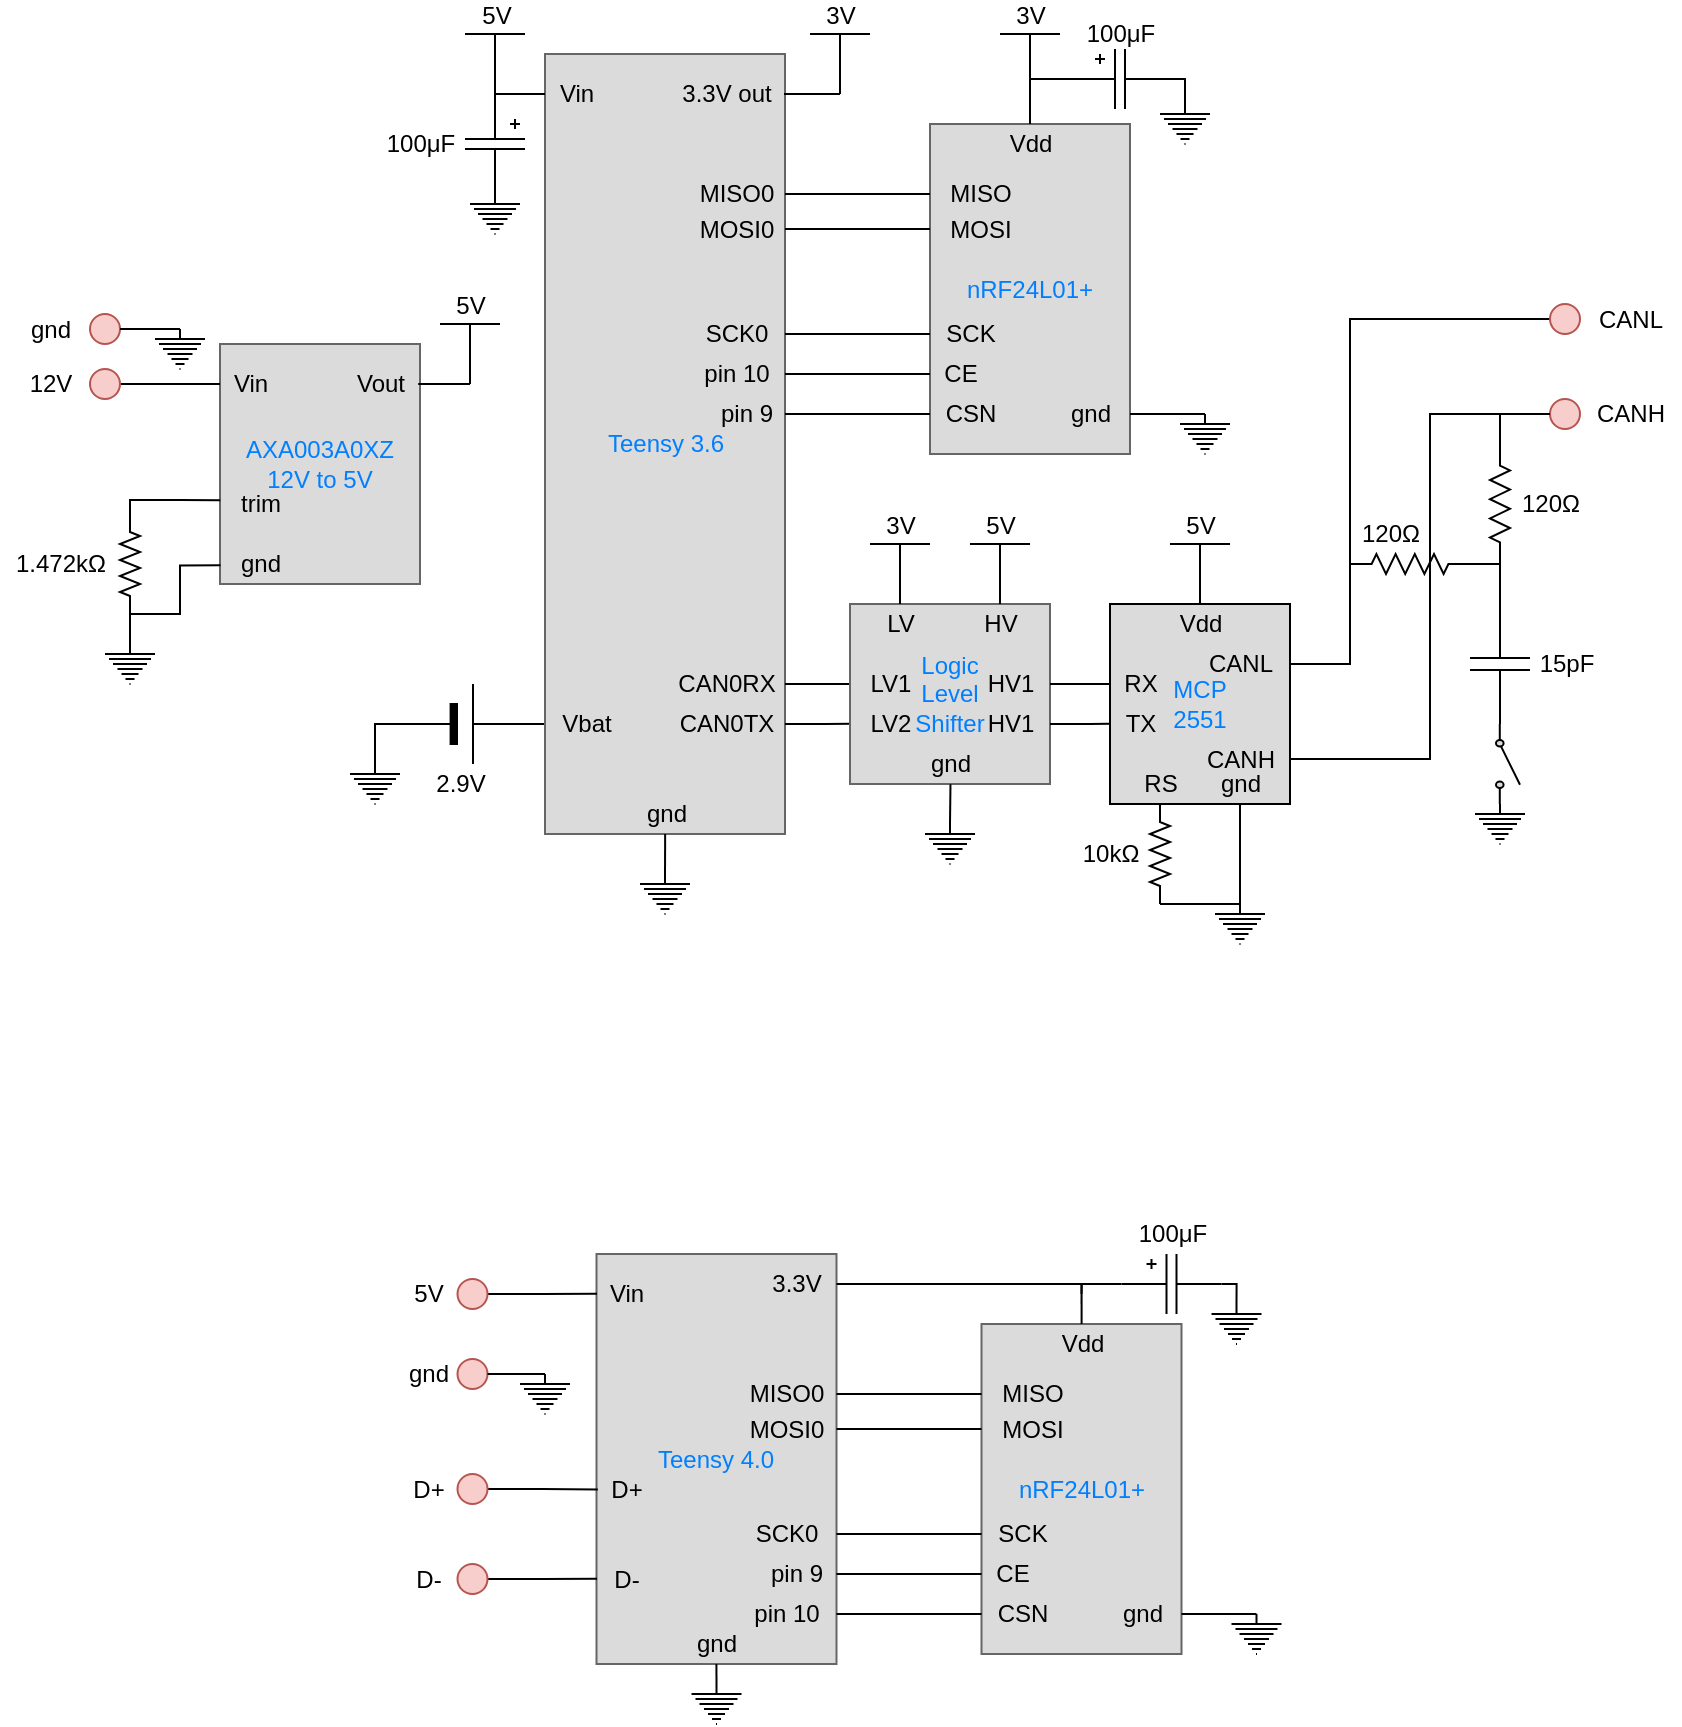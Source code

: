 <mxfile version="14.6.13" type="device"><diagram id="3bfLOZuhOCqwedGYhLki" name="Page-1"><mxGraphModel dx="2176" dy="959" grid="1" gridSize="10" guides="1" tooltips="1" connect="1" arrows="1" fold="1" page="1" pageScale="1" pageWidth="850" pageHeight="1100" math="0" shadow="0"><root><mxCell id="0"/><mxCell id="1" parent="0"/><mxCell id="SLjoavYJv7U1EhsGJixM-14" value="5V" style="text;html=1;align=center;verticalAlign=middle;resizable=0;points=[];autosize=1;strokeColor=none;" parent="1" vertex="1"><mxGeometry x="-281.25" y="830" width="30" height="20" as="geometry"/></mxCell><mxCell id="SLjoavYJv7U1EhsGJixM-17" value="Teensy 4.0" style="rounded=0;whiteSpace=wrap;html=1;strokeColor=#666666;fillColor=#DBDBDB;fontColor=#007FFF;" parent="1" vertex="1"><mxGeometry x="-181.75" y="820" width="120" height="205" as="geometry"/></mxCell><mxCell id="SLjoavYJv7U1EhsGJixM-20" value="Vin" style="text;html=1;align=center;verticalAlign=middle;resizable=0;points=[];autosize=1;strokeColor=none;" parent="1" vertex="1"><mxGeometry x="-181.75" y="830" width="30" height="20" as="geometry"/></mxCell><mxCell id="0ntg6X1GoiLsDYdqZUFI-3" style="edgeStyle=orthogonalEdgeStyle;rounded=0;orthogonalLoop=1;jettySize=auto;html=1;exitX=1;exitY=0.5;exitDx=0;exitDy=0;entryX=0.008;entryY=0.495;entryDx=0;entryDy=0;entryPerimeter=0;endArrow=none;endFill=0;" parent="1" source="SLjoavYJv7U1EhsGJixM-43" target="SLjoavYJv7U1EhsGJixM-20" edge="1"><mxGeometry relative="1" as="geometry"/></mxCell><mxCell id="SLjoavYJv7U1EhsGJixM-43" value="" style="verticalLabelPosition=bottom;shadow=0;dashed=0;align=center;html=1;verticalAlign=top;strokeWidth=1;shape=ellipse;perimeter=ellipsePerimeter;fillColor=#f8cecc;strokeColor=#b85450;" parent="1" vertex="1"><mxGeometry x="-251.25" y="832.5" width="15" height="15" as="geometry"/></mxCell><mxCell id="SLjoavYJv7U1EhsGJixM-50" value="" style="verticalLabelPosition=bottom;shadow=0;dashed=0;align=center;html=1;verticalAlign=top;strokeWidth=1;shape=ellipse;perimeter=ellipsePerimeter;fillColor=#f8cecc;strokeColor=#b85450;" parent="1" vertex="1"><mxGeometry x="-251.25" y="872.5" width="15" height="15" as="geometry"/></mxCell><mxCell id="SLjoavYJv7U1EhsGJixM-51" value="gnd" style="text;html=1;align=center;verticalAlign=middle;resizable=0;points=[];autosize=1;strokeColor=none;" parent="1" vertex="1"><mxGeometry x="-286.25" y="870" width="40" height="20" as="geometry"/></mxCell><mxCell id="SLjoavYJv7U1EhsGJixM-54" style="edgeStyle=orthogonalEdgeStyle;rounded=0;orthogonalLoop=1;jettySize=auto;html=1;exitX=0.5;exitY=0;exitDx=0;exitDy=0;exitPerimeter=0;entryX=1;entryY=0.5;entryDx=0;entryDy=0;endArrow=none;endFill=0;" parent="1" source="SLjoavYJv7U1EhsGJixM-52" target="SLjoavYJv7U1EhsGJixM-50" edge="1"><mxGeometry relative="1" as="geometry"><Array as="points"><mxPoint x="-207.5" y="880.5"/></Array></mxGeometry></mxCell><mxCell id="SLjoavYJv7U1EhsGJixM-52" value="" style="pointerEvents=1;verticalLabelPosition=bottom;shadow=0;dashed=0;align=center;html=1;verticalAlign=top;shape=mxgraph.electrical.signal_sources.protective_earth;direction=east;" parent="1" vertex="1"><mxGeometry x="-220" y="880" width="25" height="20" as="geometry"/></mxCell><mxCell id="0ntg6X1GoiLsDYdqZUFI-14" style="edgeStyle=orthogonalEdgeStyle;rounded=0;orthogonalLoop=1;jettySize=auto;html=1;endArrow=none;endFill=0;" parent="1" source="SLjoavYJv7U1EhsGJixM-55" edge="1"><mxGeometry relative="1" as="geometry"><mxPoint x="60.75" y="835.0" as="targetPoint"/></mxGeometry></mxCell><mxCell id="SLjoavYJv7U1EhsGJixM-55" value="3.3V" style="text;html=1;align=center;verticalAlign=middle;resizable=0;points=[];autosize=1;strokeColor=none;" parent="1" vertex="1"><mxGeometry x="-101.75" y="825" width="40" height="20" as="geometry"/></mxCell><mxCell id="SLjoavYJv7U1EhsGJixM-94" value="&lt;font&gt;nRF24L01+&lt;/font&gt;" style="rounded=0;whiteSpace=wrap;html=1;strokeColor=#666666;fillColor=#DBDBDB;fontColor=#007FFF;" parent="1" vertex="1"><mxGeometry x="10.75" y="855" width="100" height="165" as="geometry"/></mxCell><mxCell id="SLjoavYJv7U1EhsGJixM-99" value="CSN" style="text;html=1;align=center;verticalAlign=middle;resizable=0;points=[];autosize=1;strokeColor=none;fontSize=12;fontColor=#000000;" parent="1" vertex="1"><mxGeometry x="10.75" y="990" width="40" height="20" as="geometry"/></mxCell><mxCell id="SLjoavYJv7U1EhsGJixM-100" value="CE" style="text;html=1;align=center;verticalAlign=middle;resizable=0;points=[];autosize=1;strokeColor=none;fontSize=12;fontColor=#000000;" parent="1" vertex="1"><mxGeometry x="10.75" y="970" width="30" height="20" as="geometry"/></mxCell><mxCell id="SLjoavYJv7U1EhsGJixM-101" value="MOSI" style="text;html=1;align=center;verticalAlign=middle;resizable=0;points=[];autosize=1;strokeColor=none;fontSize=12;fontColor=#000000;" parent="1" vertex="1"><mxGeometry x="10.75" y="897.5" width="50" height="20" as="geometry"/></mxCell><mxCell id="SLjoavYJv7U1EhsGJixM-102" value="MISO" style="text;html=1;align=center;verticalAlign=middle;resizable=0;points=[];autosize=1;strokeColor=none;fontSize=12;fontColor=#000000;" parent="1" vertex="1"><mxGeometry x="10.75" y="880" width="50" height="20" as="geometry"/></mxCell><mxCell id="SLjoavYJv7U1EhsGJixM-145" style="edgeStyle=orthogonalEdgeStyle;rounded=0;orthogonalLoop=1;jettySize=auto;html=1;fontSize=12;fontColor=#007FFF;endArrow=none;endFill=0;" parent="1" source="SLjoavYJv7U1EhsGJixM-103" edge="1"><mxGeometry relative="1" as="geometry"><mxPoint x="60.75" y="845" as="targetPoint"/><Array as="points"><mxPoint x="60.75" y="835"/><mxPoint x="60.75" y="835"/></Array></mxGeometry></mxCell><mxCell id="SLjoavYJv7U1EhsGJixM-103" value="Vdd" style="text;html=1;align=center;verticalAlign=middle;resizable=0;points=[];autosize=1;strokeColor=none;fontSize=12;fontColor=#000000;" parent="1" vertex="1"><mxGeometry x="40.75" y="855" width="40" height="20" as="geometry"/></mxCell><mxCell id="SLjoavYJv7U1EhsGJixM-104" value="gnd" style="text;html=1;align=center;verticalAlign=middle;resizable=0;points=[];autosize=1;strokeColor=none;fontSize=12;fontColor=#000000;" parent="1" vertex="1"><mxGeometry x="70.75" y="990" width="40" height="20" as="geometry"/></mxCell><mxCell id="SLjoavYJv7U1EhsGJixM-105" value="SCK" style="text;html=1;align=center;verticalAlign=middle;resizable=0;points=[];autosize=1;strokeColor=none;fontSize=12;fontColor=#000000;" parent="1" vertex="1"><mxGeometry x="10.75" y="950" width="40" height="20" as="geometry"/></mxCell><mxCell id="SLjoavYJv7U1EhsGJixM-118" style="edgeStyle=orthogonalEdgeStyle;rounded=0;orthogonalLoop=1;jettySize=auto;html=1;entryX=0;entryY=0.5;entryDx=0;entryDy=0;entryPerimeter=0;fontSize=12;fontColor=#000000;endArrow=none;endFill=0;" parent="1" source="SLjoavYJv7U1EhsGJixM-106" target="SLjoavYJv7U1EhsGJixM-101" edge="1"><mxGeometry relative="1" as="geometry"/></mxCell><mxCell id="SLjoavYJv7U1EhsGJixM-106" value="MOSI0" style="text;html=1;align=center;verticalAlign=middle;resizable=0;points=[];autosize=1;strokeColor=none;fontSize=12;fontColor=#000000;" parent="1" vertex="1"><mxGeometry x="-111.75" y="897.5" width="50" height="20" as="geometry"/></mxCell><mxCell id="SLjoavYJv7U1EhsGJixM-117" style="edgeStyle=orthogonalEdgeStyle;rounded=0;orthogonalLoop=1;jettySize=auto;html=1;entryX=0;entryY=0.5;entryDx=0;entryDy=0;entryPerimeter=0;fontSize=12;fontColor=#000000;endArrow=none;endFill=0;" parent="1" source="SLjoavYJv7U1EhsGJixM-107" target="SLjoavYJv7U1EhsGJixM-102" edge="1"><mxGeometry relative="1" as="geometry"/></mxCell><mxCell id="SLjoavYJv7U1EhsGJixM-107" value="MISO0" style="text;html=1;align=center;verticalAlign=middle;resizable=0;points=[];autosize=1;strokeColor=none;fontSize=12;fontColor=#000000;" parent="1" vertex="1"><mxGeometry x="-111.75" y="880" width="50" height="20" as="geometry"/></mxCell><mxCell id="SLjoavYJv7U1EhsGJixM-114" style="edgeStyle=orthogonalEdgeStyle;rounded=0;orthogonalLoop=1;jettySize=auto;html=1;entryX=0;entryY=0.5;entryDx=0;entryDy=0;entryPerimeter=0;fontSize=12;fontColor=#000000;endArrow=none;endFill=0;" parent="1" source="SLjoavYJv7U1EhsGJixM-108" target="SLjoavYJv7U1EhsGJixM-105" edge="1"><mxGeometry relative="1" as="geometry"/></mxCell><mxCell id="SLjoavYJv7U1EhsGJixM-108" value="SCK0" style="text;html=1;align=center;verticalAlign=middle;resizable=0;points=[];autosize=1;strokeColor=none;fontSize=12;fontColor=#000000;" parent="1" vertex="1"><mxGeometry x="-111.75" y="950" width="50" height="20" as="geometry"/></mxCell><mxCell id="SLjoavYJv7U1EhsGJixM-113" style="edgeStyle=orthogonalEdgeStyle;rounded=0;orthogonalLoop=1;jettySize=auto;html=1;entryX=0;entryY=0.5;entryDx=0;entryDy=0;entryPerimeter=0;fontSize=12;fontColor=#000000;endArrow=none;endFill=0;" parent="1" source="SLjoavYJv7U1EhsGJixM-109" target="SLjoavYJv7U1EhsGJixM-100" edge="1"><mxGeometry relative="1" as="geometry"/></mxCell><mxCell id="SLjoavYJv7U1EhsGJixM-109" value="pin 9" style="text;html=1;align=center;verticalAlign=middle;resizable=0;points=[];autosize=1;strokeColor=none;fontSize=12;fontColor=#000000;" parent="1" vertex="1"><mxGeometry x="-101.75" y="970" width="40" height="20" as="geometry"/></mxCell><mxCell id="SLjoavYJv7U1EhsGJixM-112" style="edgeStyle=orthogonalEdgeStyle;rounded=0;orthogonalLoop=1;jettySize=auto;html=1;entryX=0;entryY=0.5;entryDx=0;entryDy=0;entryPerimeter=0;fontSize=12;fontColor=#000000;endArrow=none;endFill=0;" parent="1" source="SLjoavYJv7U1EhsGJixM-110" target="SLjoavYJv7U1EhsGJixM-99" edge="1"><mxGeometry relative="1" as="geometry"/></mxCell><mxCell id="SLjoavYJv7U1EhsGJixM-110" value="pin 10" style="text;html=1;align=center;verticalAlign=middle;resizable=0;points=[];autosize=1;strokeColor=none;fontSize=12;fontColor=#000000;" parent="1" vertex="1"><mxGeometry x="-111.75" y="990" width="50" height="20" as="geometry"/></mxCell><mxCell id="SLjoavYJv7U1EhsGJixM-123" style="edgeStyle=orthogonalEdgeStyle;rounded=0;orthogonalLoop=1;jettySize=auto;html=1;exitX=0;exitY=0.5;exitDx=0;exitDy=0;exitPerimeter=0;entryX=0.5;entryY=0;entryDx=0;entryDy=0;entryPerimeter=0;fontSize=12;fontColor=#000000;endArrow=none;endFill=0;" parent="1" source="SLjoavYJv7U1EhsGJixM-120" edge="1"><mxGeometry relative="1" as="geometry"><mxPoint x="60.75" y="840.0" as="targetPoint"/></mxGeometry></mxCell><mxCell id="SLjoavYJv7U1EhsGJixM-127" style="edgeStyle=orthogonalEdgeStyle;rounded=0;orthogonalLoop=1;jettySize=auto;html=1;exitX=1;exitY=0.5;exitDx=0;exitDy=0;exitPerimeter=0;entryX=0.5;entryY=0;entryDx=0;entryDy=0;entryPerimeter=0;fontSize=12;fontColor=#000000;endArrow=none;endFill=0;" parent="1" source="SLjoavYJv7U1EhsGJixM-120" target="SLjoavYJv7U1EhsGJixM-121" edge="1"><mxGeometry relative="1" as="geometry"/></mxCell><mxCell id="SLjoavYJv7U1EhsGJixM-120" value="" style="pointerEvents=1;verticalLabelPosition=bottom;shadow=0;dashed=0;align=center;html=1;verticalAlign=top;shape=mxgraph.electrical.capacitors.capacitor_5;direction=east;" parent="1" vertex="1"><mxGeometry x="80.75" y="820" width="50" height="30" as="geometry"/></mxCell><mxCell id="SLjoavYJv7U1EhsGJixM-121" value="" style="pointerEvents=1;verticalLabelPosition=bottom;shadow=0;dashed=0;align=center;html=1;verticalAlign=top;shape=mxgraph.electrical.signal_sources.protective_earth;" parent="1" vertex="1"><mxGeometry x="125.75" y="845" width="25" height="20" as="geometry"/></mxCell><mxCell id="SLjoavYJv7U1EhsGJixM-122" value="100μF" style="text;html=1;align=center;verticalAlign=middle;resizable=0;points=[];autosize=1;strokeColor=none;" parent="1" vertex="1"><mxGeometry x="80.75" y="800" width="50" height="20" as="geometry"/></mxCell><mxCell id="SLjoavYJv7U1EhsGJixM-142" style="edgeStyle=orthogonalEdgeStyle;rounded=0;orthogonalLoop=1;jettySize=auto;html=1;exitX=0.5;exitY=0;exitDx=0;exitDy=0;exitPerimeter=0;entryX=1;entryY=0.502;entryDx=0;entryDy=0;entryPerimeter=0;fontSize=12;fontColor=#007FFF;endArrow=none;endFill=0;" parent="1" source="SLjoavYJv7U1EhsGJixM-140" target="SLjoavYJv7U1EhsGJixM-104" edge="1"><mxGeometry relative="1" as="geometry"/></mxCell><mxCell id="SLjoavYJv7U1EhsGJixM-140" value="" style="pointerEvents=1;verticalLabelPosition=bottom;shadow=0;dashed=0;align=center;html=1;verticalAlign=top;shape=mxgraph.electrical.signal_sources.protective_earth;fontSize=12;" parent="1" vertex="1"><mxGeometry x="135.75" y="1000" width="25" height="20" as="geometry"/></mxCell><mxCell id="0ntg6X1GoiLsDYdqZUFI-11" style="edgeStyle=orthogonalEdgeStyle;rounded=0;orthogonalLoop=1;jettySize=auto;html=1;exitX=1;exitY=0.5;exitDx=0;exitDy=0;entryX=0.022;entryY=0.51;entryDx=0;entryDy=0;entryPerimeter=0;endArrow=none;endFill=0;" parent="1" source="0ntg6X1GoiLsDYdqZUFI-4" target="0ntg6X1GoiLsDYdqZUFI-8" edge="1"><mxGeometry relative="1" as="geometry"/></mxCell><mxCell id="0ntg6X1GoiLsDYdqZUFI-4" value="" style="verticalLabelPosition=bottom;shadow=0;dashed=0;align=center;html=1;verticalAlign=top;strokeWidth=1;shape=ellipse;perimeter=ellipsePerimeter;fillColor=#f8cecc;strokeColor=#b85450;" parent="1" vertex="1"><mxGeometry x="-251.25" y="930" width="15" height="15" as="geometry"/></mxCell><mxCell id="0ntg6X1GoiLsDYdqZUFI-12" style="edgeStyle=orthogonalEdgeStyle;rounded=0;orthogonalLoop=1;jettySize=auto;html=1;exitX=1;exitY=0.5;exitDx=0;exitDy=0;entryX=0.009;entryY=0.493;entryDx=0;entryDy=0;entryPerimeter=0;endArrow=none;endFill=0;" parent="1" source="0ntg6X1GoiLsDYdqZUFI-5" target="0ntg6X1GoiLsDYdqZUFI-9" edge="1"><mxGeometry relative="1" as="geometry"/></mxCell><mxCell id="0ntg6X1GoiLsDYdqZUFI-5" value="" style="verticalLabelPosition=bottom;shadow=0;dashed=0;align=center;html=1;verticalAlign=top;strokeWidth=1;shape=ellipse;perimeter=ellipsePerimeter;fillColor=#f8cecc;strokeColor=#b85450;" parent="1" vertex="1"><mxGeometry x="-251.25" y="975" width="15" height="15" as="geometry"/></mxCell><mxCell id="0ntg6X1GoiLsDYdqZUFI-6" value="D+" style="text;html=1;align=center;verticalAlign=middle;resizable=0;points=[];autosize=1;strokeColor=none;" parent="1" vertex="1"><mxGeometry x="-281.25" y="927.5" width="30" height="20" as="geometry"/></mxCell><mxCell id="0ntg6X1GoiLsDYdqZUFI-7" value="D-" style="text;html=1;align=center;verticalAlign=middle;resizable=0;points=[];autosize=1;strokeColor=none;" parent="1" vertex="1"><mxGeometry x="-281.25" y="972.5" width="30" height="20" as="geometry"/></mxCell><mxCell id="0ntg6X1GoiLsDYdqZUFI-8" value="D+" style="text;html=1;align=center;verticalAlign=middle;resizable=0;points=[];autosize=1;strokeColor=none;" parent="1" vertex="1"><mxGeometry x="-181.75" y="927.5" width="30" height="20" as="geometry"/></mxCell><mxCell id="0ntg6X1GoiLsDYdqZUFI-9" value="D-" style="text;html=1;align=center;verticalAlign=middle;resizable=0;points=[];autosize=1;strokeColor=none;" parent="1" vertex="1"><mxGeometry x="-181.75" y="972.5" width="30" height="20" as="geometry"/></mxCell><mxCell id="4ZAPHpVf1uJcYsk65Atv-1" value="gnd" style="text;html=1;align=center;verticalAlign=middle;resizable=0;points=[];autosize=1;strokeColor=none;fontSize=12;fontColor=#000000;" parent="1" vertex="1"><mxGeometry x="-141.75" y="1005" width="40" height="20" as="geometry"/></mxCell><mxCell id="4ZAPHpVf1uJcYsk65Atv-3" style="edgeStyle=orthogonalEdgeStyle;rounded=0;orthogonalLoop=1;jettySize=auto;html=1;exitX=0.5;exitY=0;exitDx=0;exitDy=0;exitPerimeter=0;entryX=0.499;entryY=1;entryDx=0;entryDy=0;entryPerimeter=0;endArrow=none;endFill=0;" parent="1" source="4ZAPHpVf1uJcYsk65Atv-2" target="4ZAPHpVf1uJcYsk65Atv-1" edge="1"><mxGeometry relative="1" as="geometry"/></mxCell><mxCell id="4ZAPHpVf1uJcYsk65Atv-2" value="" style="pointerEvents=1;verticalLabelPosition=bottom;shadow=0;dashed=0;align=center;html=1;verticalAlign=top;shape=mxgraph.electrical.signal_sources.protective_earth;fontSize=12;" parent="1" vertex="1"><mxGeometry x="-134.25" y="1035" width="25" height="20" as="geometry"/></mxCell><mxCell id="HtgBmUrJH1rjcvCYHjLR-1" value="" style="verticalLabelPosition=bottom;shadow=0;dashed=0;align=center;fillColor=#000000;html=1;verticalAlign=top;strokeWidth=1;shape=mxgraph.electrical.miscellaneous.monocell_battery;direction=east;" parent="1" vertex="1"><mxGeometry x="-287.5" y="535" width="80" height="40" as="geometry"/></mxCell><mxCell id="HtgBmUrJH1rjcvCYHjLR-2" value="AXA003A0XZ&lt;br&gt;12V to 5V" style="rounded=0;whiteSpace=wrap;html=1;strokeColor=#666666;fillColor=#DBDBDB;fontColor=#007FFF;" parent="1" vertex="1"><mxGeometry x="-370" y="365" width="100" height="120" as="geometry"/></mxCell><mxCell id="HtgBmUrJH1rjcvCYHjLR-3" style="edgeStyle=orthogonalEdgeStyle;rounded=0;orthogonalLoop=1;jettySize=auto;html=1;entryX=1;entryY=0.5;entryDx=0;entryDy=0;endArrow=none;endFill=0;" parent="1" source="HtgBmUrJH1rjcvCYHjLR-4" target="HtgBmUrJH1rjcvCYHjLR-33" edge="1"><mxGeometry relative="1" as="geometry"/></mxCell><mxCell id="HtgBmUrJH1rjcvCYHjLR-4" value="Vin" style="text;html=1;align=center;verticalAlign=middle;resizable=0;points=[];autosize=1;strokeColor=none;" parent="1" vertex="1"><mxGeometry x="-370" y="375" width="30" height="20" as="geometry"/></mxCell><mxCell id="HtgBmUrJH1rjcvCYHjLR-5" style="edgeStyle=orthogonalEdgeStyle;rounded=0;orthogonalLoop=1;jettySize=auto;html=1;exitX=1;exitY=0.5;exitDx=0;exitDy=0;exitPerimeter=0;entryX=0.007;entryY=0.533;entryDx=0;entryDy=0;entryPerimeter=0;endArrow=none;endFill=0;" parent="1" source="HtgBmUrJH1rjcvCYHjLR-7" target="HtgBmUrJH1rjcvCYHjLR-9" edge="1"><mxGeometry relative="1" as="geometry"><Array as="points"><mxPoint x="-390" y="500"/><mxPoint x="-390" y="476"/></Array></mxGeometry></mxCell><mxCell id="HtgBmUrJH1rjcvCYHjLR-6" style="edgeStyle=orthogonalEdgeStyle;rounded=0;orthogonalLoop=1;jettySize=auto;html=1;exitX=0;exitY=0.5;exitDx=0;exitDy=0;exitPerimeter=0;entryX=0.003;entryY=0.407;entryDx=0;entryDy=0;entryPerimeter=0;endArrow=none;endFill=0;" parent="1" source="HtgBmUrJH1rjcvCYHjLR-7" target="HtgBmUrJH1rjcvCYHjLR-8" edge="1"><mxGeometry relative="1" as="geometry"><Array as="points"><mxPoint x="-415" y="443"/><mxPoint x="-390" y="443"/></Array></mxGeometry></mxCell><mxCell id="HtgBmUrJH1rjcvCYHjLR-7" value="" style="pointerEvents=1;verticalLabelPosition=bottom;shadow=0;dashed=0;align=center;html=1;verticalAlign=top;shape=mxgraph.electrical.resistors.resistor_2;direction=south;" parent="1" vertex="1"><mxGeometry x="-420" y="450" width="10" height="50" as="geometry"/></mxCell><mxCell id="HtgBmUrJH1rjcvCYHjLR-8" value="trim" style="text;html=1;align=center;verticalAlign=middle;resizable=0;points=[];autosize=1;strokeColor=none;" parent="1" vertex="1"><mxGeometry x="-370" y="435" width="40" height="20" as="geometry"/></mxCell><mxCell id="HtgBmUrJH1rjcvCYHjLR-9" value="gnd" style="text;html=1;align=center;verticalAlign=middle;resizable=0;points=[];autosize=1;strokeColor=none;" parent="1" vertex="1"><mxGeometry x="-370" y="465" width="40" height="20" as="geometry"/></mxCell><mxCell id="HtgBmUrJH1rjcvCYHjLR-10" style="edgeStyle=orthogonalEdgeStyle;rounded=0;orthogonalLoop=1;jettySize=auto;html=1;exitX=0.5;exitY=0;exitDx=0;exitDy=0;exitPerimeter=0;entryX=1;entryY=0.5;entryDx=0;entryDy=0;entryPerimeter=0;fontSize=12;fontColor=#007FFF;endArrow=none;endFill=0;" parent="1" source="HtgBmUrJH1rjcvCYHjLR-11" target="HtgBmUrJH1rjcvCYHjLR-7" edge="1"><mxGeometry relative="1" as="geometry"/></mxCell><mxCell id="HtgBmUrJH1rjcvCYHjLR-11" value="" style="pointerEvents=1;verticalLabelPosition=bottom;shadow=0;dashed=0;align=center;html=1;verticalAlign=top;shape=mxgraph.electrical.signal_sources.protective_earth;" parent="1" vertex="1"><mxGeometry x="-427.5" y="515" width="25" height="20" as="geometry"/></mxCell><mxCell id="HtgBmUrJH1rjcvCYHjLR-12" value="12V" style="text;html=1;align=center;verticalAlign=middle;resizable=0;points=[];autosize=1;strokeColor=none;" parent="1" vertex="1"><mxGeometry x="-475" y="375" width="40" height="20" as="geometry"/></mxCell><mxCell id="HtgBmUrJH1rjcvCYHjLR-13" value="1.472kΩ" style="text;html=1;align=center;verticalAlign=middle;resizable=0;points=[];autosize=1;strokeColor=none;direction=east;" parent="1" vertex="1"><mxGeometry x="-480" y="465" width="60" height="20" as="geometry"/></mxCell><mxCell id="HtgBmUrJH1rjcvCYHjLR-14" value="Teensy 3.6" style="rounded=0;whiteSpace=wrap;html=1;strokeColor=#666666;fillColor=#DBDBDB;fontColor=#007FFF;" parent="1" vertex="1"><mxGeometry x="-207.5" y="220" width="120" height="390" as="geometry"/></mxCell><mxCell id="HtgBmUrJH1rjcvCYHjLR-15" value="Vout" style="text;html=1;align=center;verticalAlign=middle;resizable=0;points=[];autosize=1;strokeColor=none;" parent="1" vertex="1"><mxGeometry x="-310" y="375" width="40" height="20" as="geometry"/></mxCell><mxCell id="HtgBmUrJH1rjcvCYHjLR-16" style="edgeStyle=orthogonalEdgeStyle;rounded=0;orthogonalLoop=1;jettySize=auto;html=1;entryX=0.5;entryY=0;entryDx=0;entryDy=0;entryPerimeter=0;endArrow=none;endFill=0;" parent="1" source="HtgBmUrJH1rjcvCYHjLR-17" target="HtgBmUrJH1rjcvCYHjLR-36" edge="1"><mxGeometry relative="1" as="geometry"><Array as="points"><mxPoint x="-232" y="240"/><mxPoint x="-232" y="240"/></Array></mxGeometry></mxCell><mxCell id="HtgBmUrJH1rjcvCYHjLR-17" value="Vin" style="text;html=1;align=center;verticalAlign=middle;resizable=0;points=[];autosize=1;strokeColor=none;" parent="1" vertex="1"><mxGeometry x="-207.5" y="230" width="30" height="20" as="geometry"/></mxCell><mxCell id="HtgBmUrJH1rjcvCYHjLR-18" value="" style="pointerEvents=1;verticalLabelPosition=bottom;shadow=0;dashed=0;align=center;html=1;verticalAlign=top;shape=mxgraph.electrical.capacitors.capacitor_5;direction=south;" parent="1" vertex="1"><mxGeometry x="-247.5" y="240" width="30" height="50" as="geometry"/></mxCell><mxCell id="HtgBmUrJH1rjcvCYHjLR-19" value="" style="pointerEvents=1;verticalLabelPosition=bottom;shadow=0;dashed=0;align=center;html=1;verticalAlign=top;shape=mxgraph.electrical.signal_sources.protective_earth;" parent="1" vertex="1"><mxGeometry x="-245" y="290" width="25" height="20" as="geometry"/></mxCell><mxCell id="HtgBmUrJH1rjcvCYHjLR-20" value="100μF" style="text;html=1;align=center;verticalAlign=middle;resizable=0;points=[];autosize=1;strokeColor=none;" parent="1" vertex="1"><mxGeometry x="-295" y="255" width="50" height="20" as="geometry"/></mxCell><mxCell id="HtgBmUrJH1rjcvCYHjLR-21" value="2.9V" style="text;html=1;align=center;verticalAlign=middle;resizable=0;points=[];autosize=1;strokeColor=none;" parent="1" vertex="1"><mxGeometry x="-270" y="575" width="40" height="20" as="geometry"/></mxCell><mxCell id="HtgBmUrJH1rjcvCYHjLR-22" value="Vbat" style="text;html=1;align=center;verticalAlign=middle;resizable=0;points=[];autosize=1;strokeColor=none;" parent="1" vertex="1"><mxGeometry x="-207.5" y="545" width="40" height="20" as="geometry"/></mxCell><mxCell id="HtgBmUrJH1rjcvCYHjLR-23" style="edgeStyle=orthogonalEdgeStyle;rounded=0;orthogonalLoop=1;jettySize=auto;html=1;exitX=0.5;exitY=0;exitDx=0;exitDy=0;exitPerimeter=0;entryX=0;entryY=0.5;entryDx=0;entryDy=0;entryPerimeter=0;endArrow=none;endFill=0;" parent="1" source="HtgBmUrJH1rjcvCYHjLR-24" target="HtgBmUrJH1rjcvCYHjLR-1" edge="1"><mxGeometry relative="1" as="geometry"><Array as="points"><mxPoint x="-292" y="555"/></Array></mxGeometry></mxCell><mxCell id="HtgBmUrJH1rjcvCYHjLR-24" value="" style="pointerEvents=1;verticalLabelPosition=bottom;shadow=0;dashed=0;align=center;html=1;verticalAlign=top;shape=mxgraph.electrical.signal_sources.protective_earth;direction=east;" parent="1" vertex="1"><mxGeometry x="-305" y="575" width="25" height="20" as="geometry"/></mxCell><mxCell id="HtgBmUrJH1rjcvCYHjLR-25" value="MCP&lt;br&gt;2551" style="rounded=0;whiteSpace=wrap;html=1;fillColor=#DBDBDB;fontColor=#007FFF;" parent="1" vertex="1"><mxGeometry x="75" y="495" width="90" height="100" as="geometry"/></mxCell><mxCell id="HtgBmUrJH1rjcvCYHjLR-26" value="RX" style="text;html=1;align=center;verticalAlign=middle;resizable=0;points=[];autosize=1;strokeColor=none;" parent="1" vertex="1"><mxGeometry x="75" y="525" width="30" height="20" as="geometry"/></mxCell><mxCell id="HtgBmUrJH1rjcvCYHjLR-27" value="TX" style="text;html=1;align=center;verticalAlign=middle;resizable=0;points=[];autosize=1;strokeColor=none;" parent="1" vertex="1"><mxGeometry x="75" y="545" width="30" height="20" as="geometry"/></mxCell><mxCell id="HtgBmUrJH1rjcvCYHjLR-28" style="edgeStyle=orthogonalEdgeStyle;rounded=0;orthogonalLoop=1;jettySize=auto;html=1;entryX=0.005;entryY=0.498;entryDx=0;entryDy=0;entryPerimeter=0;fontSize=12;endArrow=none;endFill=0;" parent="1" source="HtgBmUrJH1rjcvCYHjLR-29" target="HtgBmUrJH1rjcvCYHjLR-48" edge="1"><mxGeometry relative="1" as="geometry"/></mxCell><mxCell id="HtgBmUrJH1rjcvCYHjLR-29" value="CAN0RX" style="text;html=1;align=center;verticalAlign=middle;resizable=0;points=[];autosize=1;strokeColor=none;" parent="1" vertex="1"><mxGeometry x="-147.5" y="525" width="60" height="20" as="geometry"/></mxCell><mxCell id="HtgBmUrJH1rjcvCYHjLR-30" style="edgeStyle=orthogonalEdgeStyle;rounded=0;orthogonalLoop=1;jettySize=auto;html=1;entryX=0.012;entryY=0.494;entryDx=0;entryDy=0;entryPerimeter=0;fontSize=12;endArrow=none;endFill=0;" parent="1" source="HtgBmUrJH1rjcvCYHjLR-31" target="HtgBmUrJH1rjcvCYHjLR-49" edge="1"><mxGeometry relative="1" as="geometry"/></mxCell><mxCell id="HtgBmUrJH1rjcvCYHjLR-31" value="CAN0TX" style="text;html=1;align=center;verticalAlign=middle;resizable=0;points=[];autosize=1;strokeColor=none;" parent="1" vertex="1"><mxGeometry x="-147.5" y="545" width="60" height="20" as="geometry"/></mxCell><mxCell id="HtgBmUrJH1rjcvCYHjLR-32" value="&lt;font&gt;Logic&lt;br&gt;Level&lt;br&gt;Shifter&lt;/font&gt;" style="rounded=0;whiteSpace=wrap;html=1;strokeColor=#666666;fillColor=#DBDBDB;fontColor=#007FFF;" parent="1" vertex="1"><mxGeometry x="-55" y="495" width="100" height="90" as="geometry"/></mxCell><mxCell id="HtgBmUrJH1rjcvCYHjLR-33" value="" style="verticalLabelPosition=bottom;shadow=0;dashed=0;align=center;html=1;verticalAlign=top;strokeWidth=1;shape=ellipse;perimeter=ellipsePerimeter;fillColor=#f8cecc;strokeColor=#b85450;" parent="1" vertex="1"><mxGeometry x="-435" y="377.5" width="15" height="15" as="geometry"/></mxCell><mxCell id="HtgBmUrJH1rjcvCYHjLR-34" style="edgeStyle=orthogonalEdgeStyle;rounded=0;orthogonalLoop=1;jettySize=auto;html=1;exitX=0.5;exitY=0;exitDx=0;exitDy=0;exitPerimeter=0;entryX=0.978;entryY=0.461;entryDx=0;entryDy=0;entryPerimeter=0;endArrow=none;endFill=0;" parent="1" source="HtgBmUrJH1rjcvCYHjLR-35" target="HtgBmUrJH1rjcvCYHjLR-15" edge="1"><mxGeometry relative="1" as="geometry"/></mxCell><mxCell id="HtgBmUrJH1rjcvCYHjLR-35" value="5V" style="verticalLabelPosition=top;verticalAlign=bottom;shape=mxgraph.electrical.signal_sources.vdd;shadow=0;dashed=0;align=center;strokeWidth=1;fontSize=12;html=1;flipV=1;" parent="1" vertex="1"><mxGeometry x="-260" y="355" width="30" height="30" as="geometry"/></mxCell><mxCell id="HtgBmUrJH1rjcvCYHjLR-36" value="5V" style="verticalLabelPosition=top;verticalAlign=bottom;shape=mxgraph.electrical.signal_sources.vdd;shadow=0;dashed=0;align=center;strokeWidth=1;fontSize=12;html=1;flipV=1;" parent="1" vertex="1"><mxGeometry x="-247.5" y="210" width="30" height="30" as="geometry"/></mxCell><mxCell id="HtgBmUrJH1rjcvCYHjLR-37" value="" style="verticalLabelPosition=bottom;shadow=0;dashed=0;align=center;html=1;verticalAlign=top;strokeWidth=1;shape=ellipse;perimeter=ellipsePerimeter;fillColor=#f8cecc;strokeColor=#b85450;" parent="1" vertex="1"><mxGeometry x="-435" y="350" width="15" height="15" as="geometry"/></mxCell><mxCell id="HtgBmUrJH1rjcvCYHjLR-38" value="gnd" style="text;html=1;align=center;verticalAlign=middle;resizable=0;points=[];autosize=1;strokeColor=none;" parent="1" vertex="1"><mxGeometry x="-475" y="347.5" width="40" height="20" as="geometry"/></mxCell><mxCell id="HtgBmUrJH1rjcvCYHjLR-39" style="edgeStyle=orthogonalEdgeStyle;rounded=0;orthogonalLoop=1;jettySize=auto;html=1;exitX=0.5;exitY=0;exitDx=0;exitDy=0;exitPerimeter=0;entryX=1;entryY=0.5;entryDx=0;entryDy=0;endArrow=none;endFill=0;" parent="1" source="HtgBmUrJH1rjcvCYHjLR-40" target="HtgBmUrJH1rjcvCYHjLR-37" edge="1"><mxGeometry relative="1" as="geometry"><Array as="points"><mxPoint x="-390" y="358"/></Array></mxGeometry></mxCell><mxCell id="HtgBmUrJH1rjcvCYHjLR-40" value="" style="pointerEvents=1;verticalLabelPosition=bottom;shadow=0;dashed=0;align=center;html=1;verticalAlign=top;shape=mxgraph.electrical.signal_sources.protective_earth;direction=east;" parent="1" vertex="1"><mxGeometry x="-402.5" y="357.5" width="25" height="20" as="geometry"/></mxCell><mxCell id="HtgBmUrJH1rjcvCYHjLR-41" value="3.3V out" style="text;html=1;align=center;verticalAlign=middle;resizable=0;points=[];autosize=1;strokeColor=none;" parent="1" vertex="1"><mxGeometry x="-147.5" y="230" width="60" height="20" as="geometry"/></mxCell><mxCell id="HtgBmUrJH1rjcvCYHjLR-42" style="edgeStyle=orthogonalEdgeStyle;rounded=0;orthogonalLoop=1;jettySize=auto;html=1;exitX=0.5;exitY=0;exitDx=0;exitDy=0;exitPerimeter=0;entryX=0.991;entryY=0.51;entryDx=0;entryDy=0;entryPerimeter=0;endArrow=none;endFill=0;" parent="1" source="HtgBmUrJH1rjcvCYHjLR-43" target="HtgBmUrJH1rjcvCYHjLR-41" edge="1"><mxGeometry relative="1" as="geometry"/></mxCell><mxCell id="HtgBmUrJH1rjcvCYHjLR-43" value="3V" style="verticalLabelPosition=top;verticalAlign=bottom;shape=mxgraph.electrical.signal_sources.vdd;shadow=0;dashed=0;align=center;strokeWidth=1;fontSize=12;html=1;flipV=1;" parent="1" vertex="1"><mxGeometry x="-75" y="210" width="30" height="30" as="geometry"/></mxCell><mxCell id="HtgBmUrJH1rjcvCYHjLR-44" value="3V" style="verticalLabelPosition=top;verticalAlign=bottom;shape=mxgraph.electrical.signal_sources.vdd;shadow=0;dashed=0;align=center;strokeWidth=1;fontSize=12;html=1;flipV=1;" parent="1" vertex="1"><mxGeometry x="-45" y="465" width="30" height="30" as="geometry"/></mxCell><mxCell id="HtgBmUrJH1rjcvCYHjLR-45" value="5V" style="verticalLabelPosition=top;verticalAlign=bottom;shape=mxgraph.electrical.signal_sources.vdd;shadow=0;dashed=0;align=center;strokeWidth=1;fontSize=12;html=1;flipV=1;" parent="1" vertex="1"><mxGeometry x="5" y="465" width="30" height="30" as="geometry"/></mxCell><mxCell id="HtgBmUrJH1rjcvCYHjLR-46" value="LV" style="text;html=1;align=center;verticalAlign=middle;resizable=0;points=[];autosize=1;strokeColor=none;fontSize=12;" parent="1" vertex="1"><mxGeometry x="-45" y="495" width="30" height="20" as="geometry"/></mxCell><mxCell id="HtgBmUrJH1rjcvCYHjLR-47" value="HV" style="text;html=1;align=center;verticalAlign=middle;resizable=0;points=[];autosize=1;strokeColor=none;fontSize=12;" parent="1" vertex="1"><mxGeometry x="5" y="495" width="30" height="20" as="geometry"/></mxCell><mxCell id="HtgBmUrJH1rjcvCYHjLR-48" value="LV1" style="text;html=1;align=center;verticalAlign=middle;resizable=0;points=[];autosize=1;strokeColor=none;fontSize=12;" parent="1" vertex="1"><mxGeometry x="-55" y="525" width="40" height="20" as="geometry"/></mxCell><mxCell id="HtgBmUrJH1rjcvCYHjLR-49" value="LV2" style="text;html=1;align=center;verticalAlign=middle;resizable=0;points=[];autosize=1;strokeColor=none;fontSize=12;" parent="1" vertex="1"><mxGeometry x="-55" y="545" width="40" height="20" as="geometry"/></mxCell><mxCell id="HtgBmUrJH1rjcvCYHjLR-50" value="gnd" style="text;html=1;align=center;verticalAlign=middle;resizable=0;points=[];autosize=1;strokeColor=none;fontSize=12;" parent="1" vertex="1"><mxGeometry x="-25" y="565" width="40" height="20" as="geometry"/></mxCell><mxCell id="HtgBmUrJH1rjcvCYHjLR-51" style="edgeStyle=orthogonalEdgeStyle;rounded=0;orthogonalLoop=1;jettySize=auto;html=1;exitX=0.5;exitY=0;exitDx=0;exitDy=0;exitPerimeter=0;entryX=0.506;entryY=1.006;entryDx=0;entryDy=0;entryPerimeter=0;fontSize=12;endArrow=none;endFill=0;" parent="1" source="HtgBmUrJH1rjcvCYHjLR-52" target="HtgBmUrJH1rjcvCYHjLR-50" edge="1"><mxGeometry relative="1" as="geometry"/></mxCell><mxCell id="HtgBmUrJH1rjcvCYHjLR-52" value="" style="pointerEvents=1;verticalLabelPosition=bottom;shadow=0;dashed=0;align=center;html=1;verticalAlign=top;shape=mxgraph.electrical.signal_sources.protective_earth;fontSize=12;" parent="1" vertex="1"><mxGeometry x="-17.5" y="605" width="25" height="20" as="geometry"/></mxCell><mxCell id="HtgBmUrJH1rjcvCYHjLR-53" style="edgeStyle=orthogonalEdgeStyle;rounded=0;orthogonalLoop=1;jettySize=auto;html=1;entryX=-0.014;entryY=0.501;entryDx=0;entryDy=0;entryPerimeter=0;fontSize=12;endArrow=none;endFill=0;" parent="1" source="HtgBmUrJH1rjcvCYHjLR-54" target="HtgBmUrJH1rjcvCYHjLR-26" edge="1"><mxGeometry relative="1" as="geometry"/></mxCell><mxCell id="HtgBmUrJH1rjcvCYHjLR-54" value="HV1" style="text;html=1;align=center;verticalAlign=middle;resizable=0;points=[];autosize=1;strokeColor=none;fontSize=12;" parent="1" vertex="1"><mxGeometry x="5" y="525" width="40" height="20" as="geometry"/></mxCell><mxCell id="HtgBmUrJH1rjcvCYHjLR-55" style="edgeStyle=orthogonalEdgeStyle;rounded=0;orthogonalLoop=1;jettySize=auto;html=1;entryX=-0.014;entryY=0.492;entryDx=0;entryDy=0;entryPerimeter=0;fontSize=12;endArrow=none;endFill=0;" parent="1" source="HtgBmUrJH1rjcvCYHjLR-56" target="HtgBmUrJH1rjcvCYHjLR-27" edge="1"><mxGeometry relative="1" as="geometry"/></mxCell><mxCell id="HtgBmUrJH1rjcvCYHjLR-56" value="HV1" style="text;html=1;align=center;verticalAlign=middle;resizable=0;points=[];autosize=1;strokeColor=none;fontSize=12;" parent="1" vertex="1"><mxGeometry x="5" y="545" width="40" height="20" as="geometry"/></mxCell><mxCell id="HtgBmUrJH1rjcvCYHjLR-57" value="5V" style="verticalLabelPosition=top;verticalAlign=bottom;shape=mxgraph.electrical.signal_sources.vdd;shadow=0;dashed=0;align=center;strokeWidth=1;fontSize=12;html=1;flipV=1;" parent="1" vertex="1"><mxGeometry x="105" y="465" width="30" height="30" as="geometry"/></mxCell><mxCell id="HtgBmUrJH1rjcvCYHjLR-58" value="Vdd" style="text;html=1;align=center;verticalAlign=middle;resizable=0;points=[];autosize=1;strokeColor=none;fontSize=12;" parent="1" vertex="1"><mxGeometry x="100" y="495" width="40" height="20" as="geometry"/></mxCell><mxCell id="HtgBmUrJH1rjcvCYHjLR-59" value="gnd" style="text;html=1;align=center;verticalAlign=middle;resizable=0;points=[];autosize=1;strokeColor=none;fontSize=12;" parent="1" vertex="1"><mxGeometry x="120" y="575" width="40" height="20" as="geometry"/></mxCell><mxCell id="HtgBmUrJH1rjcvCYHjLR-60" style="edgeStyle=orthogonalEdgeStyle;rounded=0;orthogonalLoop=1;jettySize=auto;html=1;exitX=0.5;exitY=0;exitDx=0;exitDy=0;exitPerimeter=0;entryX=0.5;entryY=0.977;entryDx=0;entryDy=0;entryPerimeter=0;fontSize=12;endArrow=none;endFill=0;" parent="1" source="HtgBmUrJH1rjcvCYHjLR-61" target="HtgBmUrJH1rjcvCYHjLR-59" edge="1"><mxGeometry relative="1" as="geometry"/></mxCell><mxCell id="HtgBmUrJH1rjcvCYHjLR-61" value="" style="pointerEvents=1;verticalLabelPosition=bottom;shadow=0;dashed=0;align=center;html=1;verticalAlign=top;shape=mxgraph.electrical.signal_sources.protective_earth;fontSize=12;" parent="1" vertex="1"><mxGeometry x="127.5" y="645" width="25" height="20" as="geometry"/></mxCell><mxCell id="HtgBmUrJH1rjcvCYHjLR-62" style="edgeStyle=orthogonalEdgeStyle;rounded=0;orthogonalLoop=1;jettySize=auto;html=1;exitX=0;exitY=0.5;exitDx=0;exitDy=0;entryX=1;entryY=0.498;entryDx=0;entryDy=0;entryPerimeter=0;fontSize=12;endArrow=none;endFill=0;" parent="1" source="HtgBmUrJH1rjcvCYHjLR-63" target="HtgBmUrJH1rjcvCYHjLR-64" edge="1"><mxGeometry relative="1" as="geometry"><Array as="points"><mxPoint x="235" y="400"/><mxPoint x="235" y="573"/></Array></mxGeometry></mxCell><mxCell id="HtgBmUrJH1rjcvCYHjLR-63" value="" style="verticalLabelPosition=bottom;shadow=0;dashed=0;align=center;html=1;verticalAlign=top;strokeWidth=1;shape=ellipse;perimeter=ellipsePerimeter;fontSize=12;fillColor=#f8cecc;strokeColor=#b85450;" parent="1" vertex="1"><mxGeometry x="295" y="392.5" width="15" height="15" as="geometry"/></mxCell><mxCell id="HtgBmUrJH1rjcvCYHjLR-64" value="CANH" style="text;html=1;align=center;verticalAlign=middle;resizable=0;points=[];autosize=1;strokeColor=none;fontSize=12;" parent="1" vertex="1"><mxGeometry x="115" y="562.5" width="50" height="20" as="geometry"/></mxCell><mxCell id="HtgBmUrJH1rjcvCYHjLR-65" value="CANL" style="text;html=1;align=center;verticalAlign=middle;resizable=0;points=[];autosize=1;strokeColor=none;fontSize=12;" parent="1" vertex="1"><mxGeometry x="115" y="515" width="50" height="20" as="geometry"/></mxCell><mxCell id="HtgBmUrJH1rjcvCYHjLR-66" style="edgeStyle=orthogonalEdgeStyle;rounded=0;orthogonalLoop=1;jettySize=auto;html=1;exitX=0;exitY=0.5;exitDx=0;exitDy=0;entryX=1;entryY=0.499;entryDx=0;entryDy=0;entryPerimeter=0;fontSize=12;endArrow=none;endFill=0;" parent="1" source="HtgBmUrJH1rjcvCYHjLR-67" target="HtgBmUrJH1rjcvCYHjLR-65" edge="1"><mxGeometry relative="1" as="geometry"><Array as="points"><mxPoint x="195" y="353"/><mxPoint x="195" y="525"/></Array></mxGeometry></mxCell><mxCell id="HtgBmUrJH1rjcvCYHjLR-67" value="" style="verticalLabelPosition=bottom;shadow=0;dashed=0;align=center;html=1;verticalAlign=top;strokeWidth=1;shape=ellipse;perimeter=ellipsePerimeter;fontSize=12;fillColor=#f8cecc;strokeColor=#b85450;" parent="1" vertex="1"><mxGeometry x="295" y="345" width="15" height="15" as="geometry"/></mxCell><mxCell id="HtgBmUrJH1rjcvCYHjLR-68" value="CANH" style="text;html=1;align=center;verticalAlign=middle;resizable=0;points=[];autosize=1;strokeColor=none;fontSize=12;" parent="1" vertex="1"><mxGeometry x="310" y="390" width="50" height="20" as="geometry"/></mxCell><mxCell id="HtgBmUrJH1rjcvCYHjLR-69" value="CANL" style="text;html=1;align=center;verticalAlign=middle;resizable=0;points=[];autosize=1;strokeColor=none;fontSize=12;" parent="1" vertex="1"><mxGeometry x="310" y="342.5" width="50" height="20" as="geometry"/></mxCell><mxCell id="HtgBmUrJH1rjcvCYHjLR-70" value="&lt;font&gt;nRF24L01+&lt;/font&gt;" style="rounded=0;whiteSpace=wrap;html=1;strokeColor=#666666;fillColor=#DBDBDB;fontColor=#007FFF;" parent="1" vertex="1"><mxGeometry x="-15" y="255" width="100" height="165" as="geometry"/></mxCell><mxCell id="HtgBmUrJH1rjcvCYHjLR-71" value="RS" style="text;html=1;align=center;verticalAlign=middle;resizable=0;points=[];autosize=1;strokeColor=none;fontSize=12;" parent="1" vertex="1"><mxGeometry x="85" y="575" width="30" height="20" as="geometry"/></mxCell><mxCell id="HtgBmUrJH1rjcvCYHjLR-72" style="edgeStyle=orthogonalEdgeStyle;rounded=0;orthogonalLoop=1;jettySize=auto;html=1;exitX=1;exitY=0.5;exitDx=0;exitDy=0;exitPerimeter=0;entryX=0.5;entryY=0;entryDx=0;entryDy=0;entryPerimeter=0;fontSize=12;fontColor=#000000;endArrow=none;endFill=0;" parent="1" source="HtgBmUrJH1rjcvCYHjLR-73" target="HtgBmUrJH1rjcvCYHjLR-61" edge="1"><mxGeometry relative="1" as="geometry"><Array as="points"><mxPoint x="140" y="645"/></Array></mxGeometry></mxCell><mxCell id="HtgBmUrJH1rjcvCYHjLR-73" value="" style="pointerEvents=1;verticalLabelPosition=bottom;shadow=0;dashed=0;align=center;html=1;verticalAlign=top;shape=mxgraph.electrical.resistors.resistor_2;direction=south;" parent="1" vertex="1"><mxGeometry x="95" y="595" width="10" height="50" as="geometry"/></mxCell><mxCell id="HtgBmUrJH1rjcvCYHjLR-74" value="10kΩ" style="text;html=1;align=center;verticalAlign=middle;resizable=0;points=[];autosize=1;strokeColor=none;direction=east;" parent="1" vertex="1"><mxGeometry x="55" y="610" width="40" height="20" as="geometry"/></mxCell><mxCell id="HtgBmUrJH1rjcvCYHjLR-75" value="CSN" style="text;html=1;align=center;verticalAlign=middle;resizable=0;points=[];autosize=1;strokeColor=none;fontSize=12;fontColor=#000000;" parent="1" vertex="1"><mxGeometry x="-15" y="390" width="40" height="20" as="geometry"/></mxCell><mxCell id="HtgBmUrJH1rjcvCYHjLR-76" value="CE" style="text;html=1;align=center;verticalAlign=middle;resizable=0;points=[];autosize=1;strokeColor=none;fontSize=12;fontColor=#000000;" parent="1" vertex="1"><mxGeometry x="-15" y="370" width="30" height="20" as="geometry"/></mxCell><mxCell id="HtgBmUrJH1rjcvCYHjLR-77" value="MOSI" style="text;html=1;align=center;verticalAlign=middle;resizable=0;points=[];autosize=1;strokeColor=none;fontSize=12;fontColor=#000000;" parent="1" vertex="1"><mxGeometry x="-15" y="297.5" width="50" height="20" as="geometry"/></mxCell><mxCell id="HtgBmUrJH1rjcvCYHjLR-78" value="MISO" style="text;html=1;align=center;verticalAlign=middle;resizable=0;points=[];autosize=1;strokeColor=none;fontSize=12;fontColor=#000000;" parent="1" vertex="1"><mxGeometry x="-15" y="280" width="50" height="20" as="geometry"/></mxCell><mxCell id="HtgBmUrJH1rjcvCYHjLR-79" style="edgeStyle=orthogonalEdgeStyle;rounded=0;orthogonalLoop=1;jettySize=auto;html=1;fontSize=12;fontColor=#007FFF;endArrow=none;endFill=0;" parent="1" source="HtgBmUrJH1rjcvCYHjLR-80" edge="1"><mxGeometry relative="1" as="geometry"><mxPoint x="35" y="245" as="targetPoint"/><Array as="points"><mxPoint x="35" y="235"/><mxPoint x="35" y="235"/></Array></mxGeometry></mxCell><mxCell id="HtgBmUrJH1rjcvCYHjLR-80" value="Vdd" style="text;html=1;align=center;verticalAlign=middle;resizable=0;points=[];autosize=1;strokeColor=none;fontSize=12;fontColor=#000000;" parent="1" vertex="1"><mxGeometry x="15" y="255" width="40" height="20" as="geometry"/></mxCell><mxCell id="HtgBmUrJH1rjcvCYHjLR-81" value="gnd" style="text;html=1;align=center;verticalAlign=middle;resizable=0;points=[];autosize=1;strokeColor=none;fontSize=12;fontColor=#000000;" parent="1" vertex="1"><mxGeometry x="45" y="390" width="40" height="20" as="geometry"/></mxCell><mxCell id="HtgBmUrJH1rjcvCYHjLR-82" value="SCK" style="text;html=1;align=center;verticalAlign=middle;resizable=0;points=[];autosize=1;strokeColor=none;fontSize=12;fontColor=#000000;" parent="1" vertex="1"><mxGeometry x="-15" y="350" width="40" height="20" as="geometry"/></mxCell><mxCell id="HtgBmUrJH1rjcvCYHjLR-83" style="edgeStyle=orthogonalEdgeStyle;rounded=0;orthogonalLoop=1;jettySize=auto;html=1;entryX=0;entryY=0.5;entryDx=0;entryDy=0;entryPerimeter=0;fontSize=12;fontColor=#000000;endArrow=none;endFill=0;" parent="1" source="HtgBmUrJH1rjcvCYHjLR-84" target="HtgBmUrJH1rjcvCYHjLR-77" edge="1"><mxGeometry relative="1" as="geometry"/></mxCell><mxCell id="HtgBmUrJH1rjcvCYHjLR-84" value="MOSI0" style="text;html=1;align=center;verticalAlign=middle;resizable=0;points=[];autosize=1;strokeColor=none;fontSize=12;fontColor=#000000;" parent="1" vertex="1"><mxGeometry x="-137.5" y="297.5" width="50" height="20" as="geometry"/></mxCell><mxCell id="HtgBmUrJH1rjcvCYHjLR-85" style="edgeStyle=orthogonalEdgeStyle;rounded=0;orthogonalLoop=1;jettySize=auto;html=1;entryX=0;entryY=0.5;entryDx=0;entryDy=0;entryPerimeter=0;fontSize=12;fontColor=#000000;endArrow=none;endFill=0;" parent="1" source="HtgBmUrJH1rjcvCYHjLR-86" target="HtgBmUrJH1rjcvCYHjLR-78" edge="1"><mxGeometry relative="1" as="geometry"/></mxCell><mxCell id="HtgBmUrJH1rjcvCYHjLR-86" value="MISO0" style="text;html=1;align=center;verticalAlign=middle;resizable=0;points=[];autosize=1;strokeColor=none;fontSize=12;fontColor=#000000;" parent="1" vertex="1"><mxGeometry x="-137.5" y="280" width="50" height="20" as="geometry"/></mxCell><mxCell id="HtgBmUrJH1rjcvCYHjLR-87" style="edgeStyle=orthogonalEdgeStyle;rounded=0;orthogonalLoop=1;jettySize=auto;html=1;entryX=0;entryY=0.5;entryDx=0;entryDy=0;entryPerimeter=0;fontSize=12;fontColor=#000000;endArrow=none;endFill=0;" parent="1" source="HtgBmUrJH1rjcvCYHjLR-88" target="HtgBmUrJH1rjcvCYHjLR-82" edge="1"><mxGeometry relative="1" as="geometry"/></mxCell><mxCell id="HtgBmUrJH1rjcvCYHjLR-88" value="SCK0" style="text;html=1;align=center;verticalAlign=middle;resizable=0;points=[];autosize=1;strokeColor=none;fontSize=12;fontColor=#000000;" parent="1" vertex="1"><mxGeometry x="-137.5" y="350" width="50" height="20" as="geometry"/></mxCell><mxCell id="HtgBmUrJH1rjcvCYHjLR-89" style="edgeStyle=orthogonalEdgeStyle;rounded=0;orthogonalLoop=1;jettySize=auto;html=1;entryX=0;entryY=0.5;entryDx=0;entryDy=0;entryPerimeter=0;fontSize=12;fontColor=#000000;endArrow=none;endFill=0;" parent="1" source="HtgBmUrJH1rjcvCYHjLR-90" target="HtgBmUrJH1rjcvCYHjLR-76" edge="1"><mxGeometry relative="1" as="geometry"/></mxCell><mxCell id="HtgBmUrJH1rjcvCYHjLR-90" value="pin 10" style="text;html=1;align=center;verticalAlign=middle;resizable=0;points=[];autosize=1;strokeColor=none;fontSize=12;fontColor=#000000;" parent="1" vertex="1"><mxGeometry x="-137.5" y="370" width="50" height="20" as="geometry"/></mxCell><mxCell id="HtgBmUrJH1rjcvCYHjLR-91" style="edgeStyle=orthogonalEdgeStyle;rounded=0;orthogonalLoop=1;jettySize=auto;html=1;entryX=0;entryY=0.5;entryDx=0;entryDy=0;entryPerimeter=0;fontSize=12;fontColor=#000000;endArrow=none;endFill=0;" parent="1" source="HtgBmUrJH1rjcvCYHjLR-92" target="HtgBmUrJH1rjcvCYHjLR-75" edge="1"><mxGeometry relative="1" as="geometry"/></mxCell><mxCell id="HtgBmUrJH1rjcvCYHjLR-92" value="pin 9" style="text;html=1;align=center;verticalAlign=middle;resizable=0;points=[];autosize=1;strokeColor=none;fontSize=12;fontColor=#000000;" parent="1" vertex="1"><mxGeometry x="-127.5" y="390" width="40" height="20" as="geometry"/></mxCell><mxCell id="HtgBmUrJH1rjcvCYHjLR-93" value="3V" style="verticalLabelPosition=top;verticalAlign=bottom;shape=mxgraph.electrical.signal_sources.vdd;shadow=0;dashed=0;align=center;strokeWidth=1;fontSize=12;html=1;flipV=1;" parent="1" vertex="1"><mxGeometry x="20" y="210" width="30" height="30" as="geometry"/></mxCell><mxCell id="HtgBmUrJH1rjcvCYHjLR-94" style="edgeStyle=orthogonalEdgeStyle;rounded=0;orthogonalLoop=1;jettySize=auto;html=1;exitX=0;exitY=0.5;exitDx=0;exitDy=0;exitPerimeter=0;entryX=0.5;entryY=0;entryDx=0;entryDy=0;entryPerimeter=0;fontSize=12;fontColor=#000000;endArrow=none;endFill=0;" parent="1" source="HtgBmUrJH1rjcvCYHjLR-96" target="HtgBmUrJH1rjcvCYHjLR-93" edge="1"><mxGeometry relative="1" as="geometry"/></mxCell><mxCell id="HtgBmUrJH1rjcvCYHjLR-95" style="edgeStyle=orthogonalEdgeStyle;rounded=0;orthogonalLoop=1;jettySize=auto;html=1;exitX=1;exitY=0.5;exitDx=0;exitDy=0;exitPerimeter=0;entryX=0.5;entryY=0;entryDx=0;entryDy=0;entryPerimeter=0;fontSize=12;fontColor=#000000;endArrow=none;endFill=0;" parent="1" source="HtgBmUrJH1rjcvCYHjLR-96" target="HtgBmUrJH1rjcvCYHjLR-97" edge="1"><mxGeometry relative="1" as="geometry"/></mxCell><mxCell id="HtgBmUrJH1rjcvCYHjLR-96" value="" style="pointerEvents=1;verticalLabelPosition=bottom;shadow=0;dashed=0;align=center;html=1;verticalAlign=top;shape=mxgraph.electrical.capacitors.capacitor_5;direction=east;" parent="1" vertex="1"><mxGeometry x="55" y="217.5" width="50" height="30" as="geometry"/></mxCell><mxCell id="HtgBmUrJH1rjcvCYHjLR-97" value="" style="pointerEvents=1;verticalLabelPosition=bottom;shadow=0;dashed=0;align=center;html=1;verticalAlign=top;shape=mxgraph.electrical.signal_sources.protective_earth;" parent="1" vertex="1"><mxGeometry x="100" y="245" width="25" height="20" as="geometry"/></mxCell><mxCell id="HtgBmUrJH1rjcvCYHjLR-98" value="100μF" style="text;html=1;align=center;verticalAlign=middle;resizable=0;points=[];autosize=1;strokeColor=none;" parent="1" vertex="1"><mxGeometry x="55" y="200" width="50" height="20" as="geometry"/></mxCell><mxCell id="HtgBmUrJH1rjcvCYHjLR-99" value="" style="pointerEvents=1;verticalLabelPosition=bottom;shadow=0;dashed=0;align=center;html=1;verticalAlign=top;shape=mxgraph.electrical.capacitors.capacitor_1;fontSize=12;fontColor=#000000;fillColor=#DBDBDB;direction=south;" parent="1" vertex="1"><mxGeometry x="255" y="495" width="30" height="60" as="geometry"/></mxCell><mxCell id="HtgBmUrJH1rjcvCYHjLR-100" style="edgeStyle=orthogonalEdgeStyle;rounded=0;orthogonalLoop=1;jettySize=auto;html=1;exitX=1;exitY=0.5;exitDx=0;exitDy=0;exitPerimeter=0;entryX=0;entryY=0.5;entryDx=0;entryDy=0;fontSize=12;fontColor=#000000;endArrow=none;endFill=0;" parent="1" source="HtgBmUrJH1rjcvCYHjLR-102" target="HtgBmUrJH1rjcvCYHjLR-63" edge="1"><mxGeometry relative="1" as="geometry"><Array as="points"><mxPoint x="270" y="400"/></Array></mxGeometry></mxCell><mxCell id="HtgBmUrJH1rjcvCYHjLR-101" style="edgeStyle=orthogonalEdgeStyle;rounded=0;orthogonalLoop=1;jettySize=auto;html=1;entryX=0;entryY=0.5;entryDx=0;entryDy=0;entryPerimeter=0;fontSize=12;fontColor=#000000;endArrow=none;endFill=0;" parent="1" source="HtgBmUrJH1rjcvCYHjLR-102" target="HtgBmUrJH1rjcvCYHjLR-99" edge="1"><mxGeometry relative="1" as="geometry"/></mxCell><mxCell id="HtgBmUrJH1rjcvCYHjLR-102" value="" style="pointerEvents=1;verticalLabelPosition=bottom;shadow=0;dashed=0;align=center;html=1;verticalAlign=top;shape=mxgraph.electrical.resistors.resistor_2;fontSize=12;fontColor=#000000;fillColor=#DBDBDB;direction=north;" parent="1" vertex="1"><mxGeometry x="265" y="415" width="10" height="60" as="geometry"/></mxCell><mxCell id="HtgBmUrJH1rjcvCYHjLR-103" style="edgeStyle=orthogonalEdgeStyle;rounded=0;orthogonalLoop=1;jettySize=auto;html=1;exitX=1;exitY=0.5;exitDx=0;exitDy=0;exitPerimeter=0;entryX=0;entryY=0.5;entryDx=0;entryDy=0;entryPerimeter=0;fontSize=12;fontColor=#000000;endArrow=none;endFill=0;" parent="1" source="HtgBmUrJH1rjcvCYHjLR-104" target="HtgBmUrJH1rjcvCYHjLR-99" edge="1"><mxGeometry relative="1" as="geometry"/></mxCell><mxCell id="HtgBmUrJH1rjcvCYHjLR-104" value="" style="pointerEvents=1;verticalLabelPosition=bottom;shadow=0;dashed=0;align=center;html=1;verticalAlign=top;shape=mxgraph.electrical.resistors.resistor_2;fontSize=12;fontColor=#000000;fillColor=#DBDBDB;direction=east;" parent="1" vertex="1"><mxGeometry x="195" y="470" width="60" height="10" as="geometry"/></mxCell><mxCell id="HtgBmUrJH1rjcvCYHjLR-105" value="" style="pointerEvents=1;verticalLabelPosition=bottom;shadow=0;dashed=0;align=center;html=1;verticalAlign=top;shape=mxgraph.electrical.signal_sources.protective_earth;fontSize=12;" parent="1" vertex="1"><mxGeometry x="257.5" y="595" width="25" height="20" as="geometry"/></mxCell><mxCell id="HtgBmUrJH1rjcvCYHjLR-106" value="15pF" style="text;html=1;align=center;verticalAlign=middle;resizable=0;points=[];autosize=1;strokeColor=none;" parent="1" vertex="1"><mxGeometry x="282.5" y="515" width="40" height="20" as="geometry"/></mxCell><mxCell id="HtgBmUrJH1rjcvCYHjLR-107" value="120Ω" style="text;html=1;align=center;verticalAlign=middle;resizable=0;points=[];autosize=1;strokeColor=none;direction=east;" parent="1" vertex="1"><mxGeometry x="275" y="435" width="40" height="20" as="geometry"/></mxCell><mxCell id="HtgBmUrJH1rjcvCYHjLR-108" value="120Ω" style="text;html=1;align=center;verticalAlign=middle;resizable=0;points=[];autosize=1;strokeColor=none;direction=east;" parent="1" vertex="1"><mxGeometry x="195" y="450" width="40" height="20" as="geometry"/></mxCell><mxCell id="HtgBmUrJH1rjcvCYHjLR-109" value="" style="pointerEvents=1;verticalLabelPosition=bottom;shadow=0;dashed=0;align=center;html=1;verticalAlign=top;shape=mxgraph.electrical.electro-mechanical.simple_switch;fontSize=12;fontColor=#000000;fillColor=#DBDBDB;direction=south;" parent="1" vertex="1"><mxGeometry x="268" y="555" width="12" height="40" as="geometry"/></mxCell><mxCell id="HtgBmUrJH1rjcvCYHjLR-110" style="edgeStyle=orthogonalEdgeStyle;rounded=0;orthogonalLoop=1;jettySize=auto;html=1;exitX=0.5;exitY=0;exitDx=0;exitDy=0;exitPerimeter=0;entryX=1;entryY=0.502;entryDx=0;entryDy=0;entryPerimeter=0;fontSize=12;fontColor=#007FFF;endArrow=none;endFill=0;" parent="1" source="HtgBmUrJH1rjcvCYHjLR-111" target="HtgBmUrJH1rjcvCYHjLR-81" edge="1"><mxGeometry relative="1" as="geometry"/></mxCell><mxCell id="HtgBmUrJH1rjcvCYHjLR-111" value="" style="pointerEvents=1;verticalLabelPosition=bottom;shadow=0;dashed=0;align=center;html=1;verticalAlign=top;shape=mxgraph.electrical.signal_sources.protective_earth;fontSize=12;" parent="1" vertex="1"><mxGeometry x="110" y="400" width="25" height="20" as="geometry"/></mxCell><mxCell id="HtgBmUrJH1rjcvCYHjLR-112" value="gnd" style="text;html=1;align=center;verticalAlign=middle;resizable=0;points=[];autosize=1;strokeColor=none;fontSize=12;" parent="1" vertex="1"><mxGeometry x="-167.5" y="590" width="40" height="20" as="geometry"/></mxCell><mxCell id="HtgBmUrJH1rjcvCYHjLR-113" style="edgeStyle=orthogonalEdgeStyle;rounded=0;orthogonalLoop=1;jettySize=auto;html=1;exitX=0.5;exitY=0;exitDx=0;exitDy=0;exitPerimeter=0;entryX=0.502;entryY=1.003;entryDx=0;entryDy=0;entryPerimeter=0;endArrow=none;endFill=0;" parent="1" source="HtgBmUrJH1rjcvCYHjLR-114" target="HtgBmUrJH1rjcvCYHjLR-112" edge="1"><mxGeometry relative="1" as="geometry"/></mxCell><mxCell id="HtgBmUrJH1rjcvCYHjLR-114" value="" style="pointerEvents=1;verticalLabelPosition=bottom;shadow=0;dashed=0;align=center;html=1;verticalAlign=top;shape=mxgraph.electrical.signal_sources.protective_earth;fontSize=12;" parent="1" vertex="1"><mxGeometry x="-160" y="630" width="25" height="20" as="geometry"/></mxCell></root></mxGraphModel></diagram></mxfile>